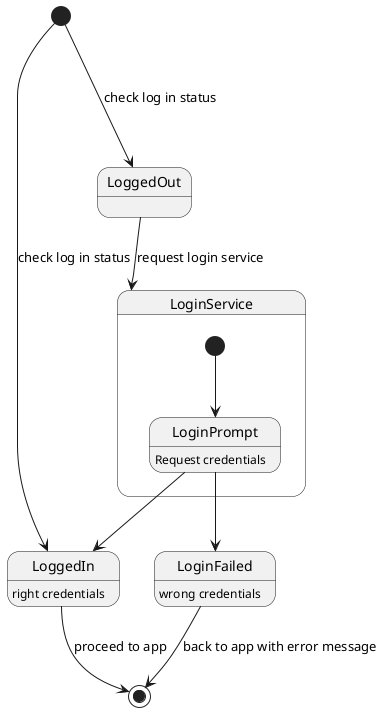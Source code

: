 @startuml

[*] ---> LoggedOut : check log in status
[*] --> LoggedIn : check log in status

LoggedOut --> LoginService : request login service


state LoginService{
  LoginPrompt : Request credentials
  [*] --> LoginPrompt 

}

  LoginPrompt --> LoggedIn
  LoggedIn : right credentials
  LoginPrompt --> LoginFailed
  LoginFailed : wrong credentials
  LoginFailed --> [*] : back to app with error message

LoggedIn -> [*] : proceed to app

@enduml
